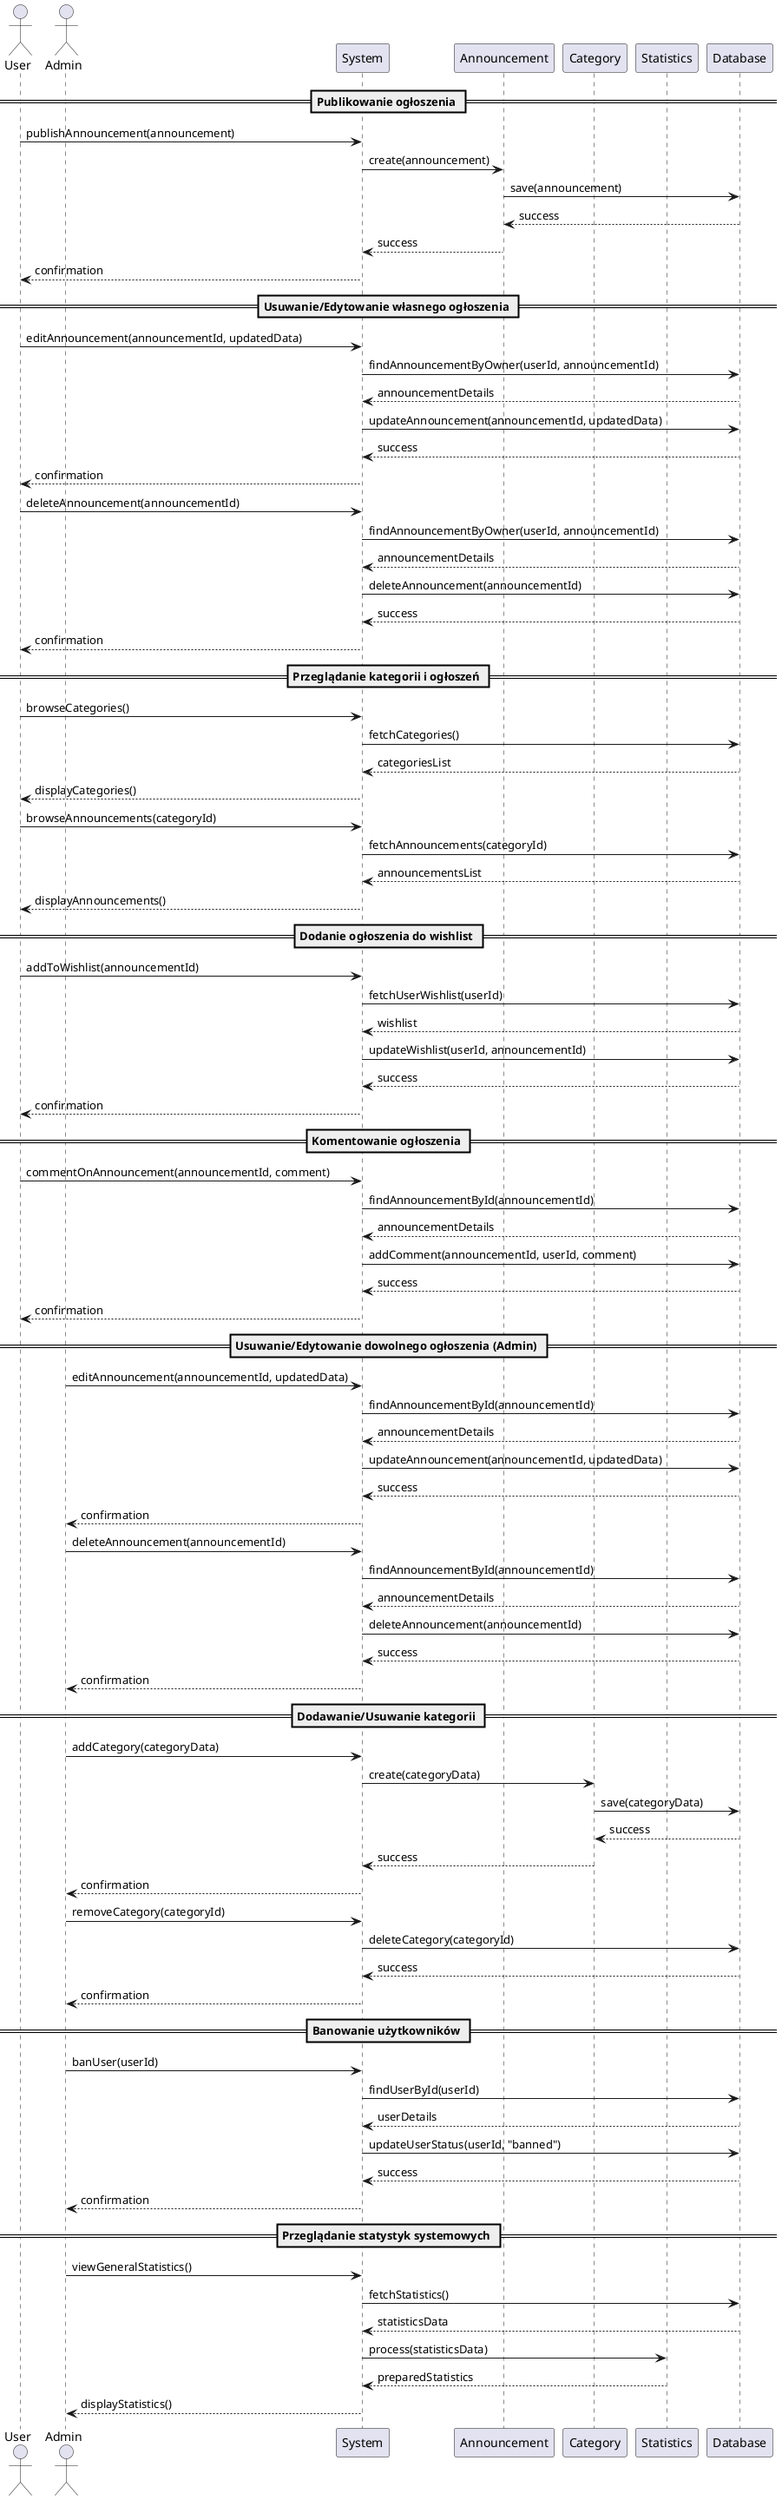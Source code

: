 @startuml
actor User as U
actor Admin as A
participant "System" as S
participant "Announcement" as Ann
participant "Category" as C
participant "Statistics" as St
participant "Database" as DB

== Publikowanie ogłoszenia ==
U -> S: publishAnnouncement(announcement)
S -> Ann: create(announcement)
Ann -> DB: save(announcement)
DB --> Ann: success
Ann --> S: success
S --> U: confirmation

== Usuwanie/Edytowanie własnego ogłoszenia ==
U -> S: editAnnouncement(announcementId, updatedData)
S -> DB: findAnnouncementByOwner(userId, announcementId)
DB --> S: announcementDetails
S -> DB: updateAnnouncement(announcementId, updatedData)
DB --> S: success
S --> U: confirmation

U -> S: deleteAnnouncement(announcementId)
S -> DB: findAnnouncementByOwner(userId, announcementId)
DB --> S: announcementDetails
S -> DB: deleteAnnouncement(announcementId)
DB --> S: success
S --> U: confirmation

== Przeglądanie kategorii i ogłoszeń ==
U -> S: browseCategories()
S -> DB: fetchCategories()
DB --> S: categoriesList
S --> U: displayCategories()

U -> S: browseAnnouncements(categoryId)
S -> DB: fetchAnnouncements(categoryId)
DB --> S: announcementsList
S --> U: displayAnnouncements()

== Dodanie ogłoszenia do wishlist ==
U -> S: addToWishlist(announcementId)
S -> DB: fetchUserWishlist(userId)
DB --> S: wishlist
S -> DB: updateWishlist(userId, announcementId)
DB --> S: success
S --> U: confirmation

== Komentowanie ogłoszenia ==
U -> S: commentOnAnnouncement(announcementId, comment)
S -> DB: findAnnouncementById(announcementId)
DB --> S: announcementDetails
S -> DB: addComment(announcementId, userId, comment)
DB --> S: success
S --> U: confirmation

== Usuwanie/Edytowanie dowolnego ogłoszenia (Admin) ==
A -> S: editAnnouncement(announcementId, updatedData)
S -> DB: findAnnouncementById(announcementId)
DB --> S: announcementDetails
S -> DB: updateAnnouncement(announcementId, updatedData)
DB --> S: success
S --> A: confirmation

A -> S: deleteAnnouncement(announcementId)
S -> DB: findAnnouncementById(announcementId)
DB --> S: announcementDetails
S -> DB: deleteAnnouncement(announcementId)
DB --> S: success
S --> A: confirmation

== Dodawanie/Usuwanie kategorii ==
A -> S: addCategory(categoryData)
S -> C: create(categoryData)
C -> DB: save(categoryData)
DB --> C: success
C --> S: success
S --> A: confirmation

A -> S: removeCategory(categoryId)
S -> DB: deleteCategory(categoryId)
DB --> S: success
S --> A: confirmation

== Banowanie użytkowników ==
A -> S: banUser(userId)
S -> DB: findUserById(userId)
DB --> S: userDetails
S -> DB: updateUserStatus(userId, "banned")
DB --> S: success
S --> A: confirmation

== Przeglądanie statystyk systemowych ==
A -> S: viewGeneralStatistics()
S -> DB: fetchStatistics()
DB --> S: statisticsData
S -> St: process(statisticsData)
St --> S: preparedStatistics
S --> A: displayStatistics()
@enduml

